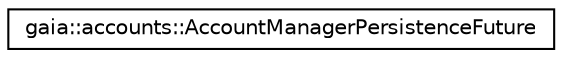 digraph G
{
  edge [fontname="Helvetica",fontsize="10",labelfontname="Helvetica",labelfontsize="10"];
  node [fontname="Helvetica",fontsize="10",shape=record];
  rankdir=LR;
  Node1 [label="gaia::accounts::AccountManagerPersistenceFuture",height=0.2,width=0.4,color="black", fillcolor="white", style="filled",URL="$d9/d0c/classgaia_1_1accounts_1_1_account_manager_persistence_future.html"];
}
